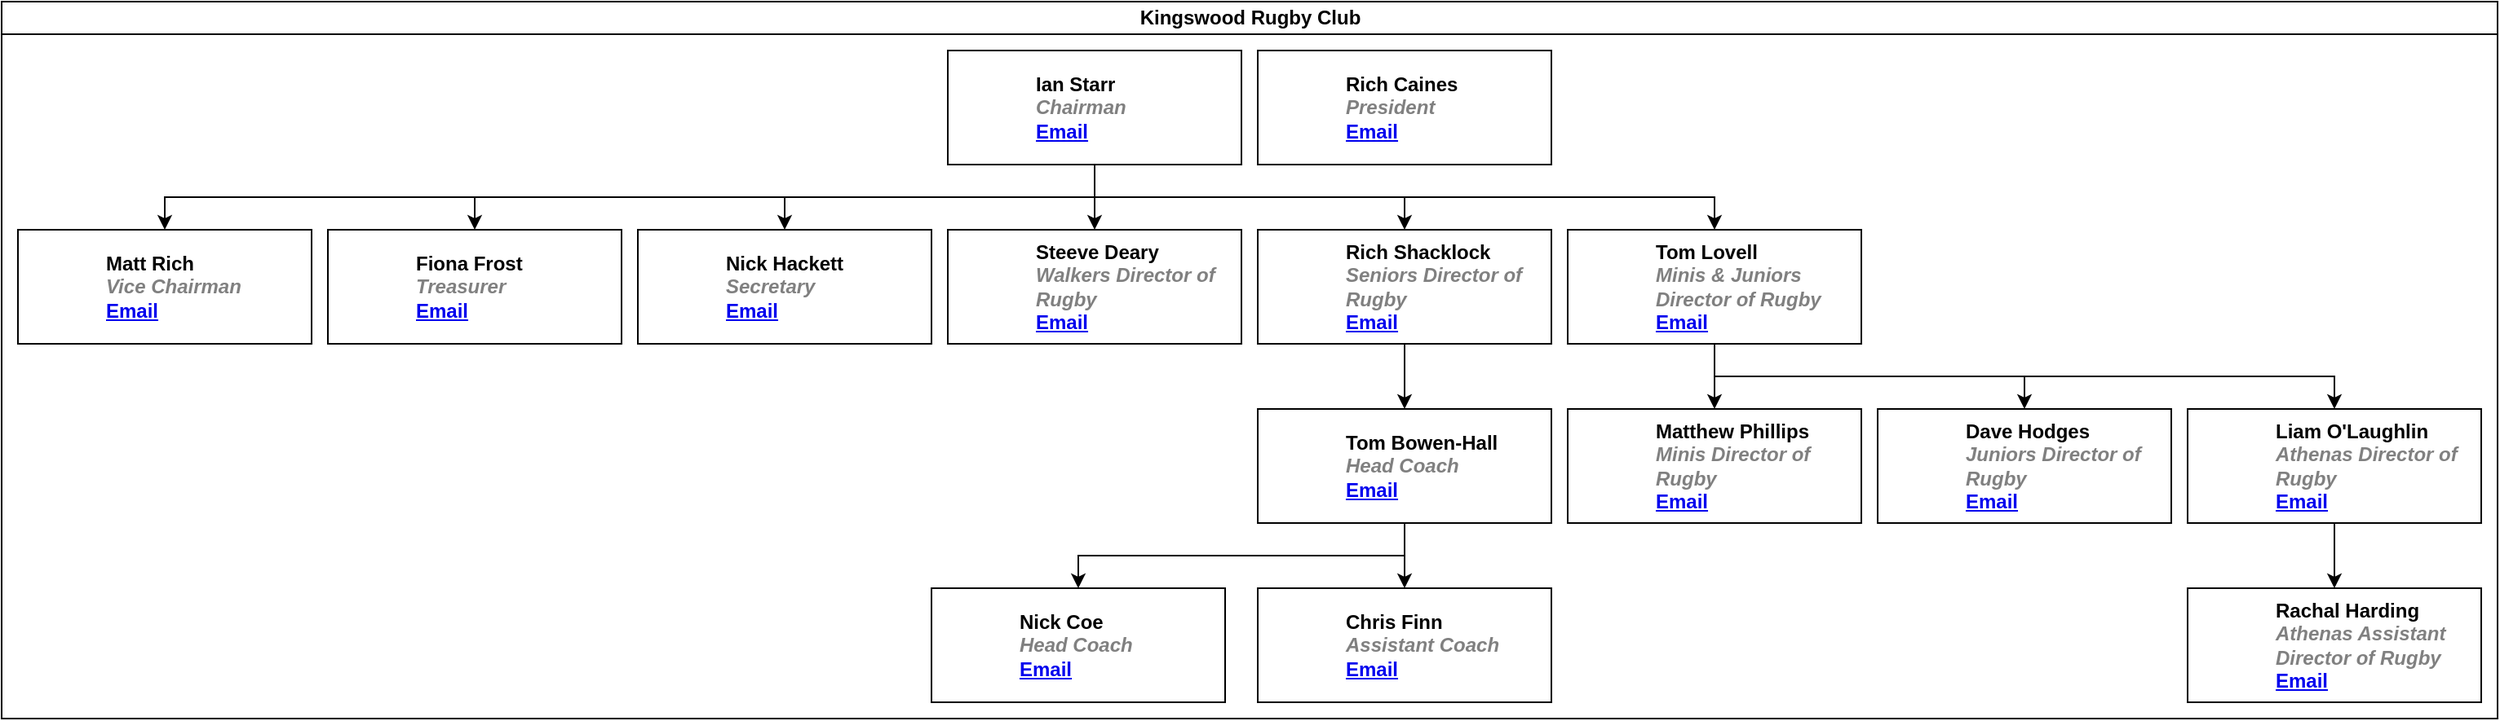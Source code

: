 <mxfile version="26.0.5">
  <diagram id="prtHgNgQTEPvFCAcTncT" name="Page-1">
    <mxGraphModel dx="1687" dy="899" grid="1" gridSize="10" guides="1" tooltips="1" connect="1" arrows="1" fold="1" page="1" pageScale="1" pageWidth="827" pageHeight="1169" math="0" shadow="0">
      <root>
        <mxCell id="0" />
        <mxCell id="1" parent="0" />
        <mxCell id="dNxyNK7c78bLwvsdeMH5-11" value="Kingswood Rugby Club" style="swimlane;html=1;startSize=20;horizontal=1;containerType=tree;glass=0;" parent="1" vertex="1">
          <mxGeometry y="80" width="1530" height="440" as="geometry" />
        </mxCell>
        <UserObject label="%name%&lt;br&gt;&lt;i style=&quot;color: gray&quot;&gt;%position%&lt;/i&gt;&lt;br&gt;&lt;a href=&quot;mailto:%email%&quot;&gt;Email&lt;/a&gt;" name="Ian Starr" position="Chairman" email="chair@kingswoodrfc.co.uk" placeholders="1" id="dNxyNK7c78bLwvsdeMH5-12">
          <mxCell style="label;image=https://cdn3.iconfinder.com/data/icons/user-avatars-1/512/users-3-128.png;whiteSpace=wrap;html=1;rounded=0;glass=0;treeMoving=1;treeFolding=1;" parent="dNxyNK7c78bLwvsdeMH5-11" vertex="1">
            <mxGeometry x="580" y="30" width="180" height="70" as="geometry" />
          </mxCell>
        </UserObject>
        <UserObject label="%name%&lt;br&gt;&lt;i style=&quot;color: gray&quot;&gt;%position%&lt;/i&gt;&lt;br&gt;&lt;a href=&quot;mailto:%email%&quot;&gt;Email&lt;/a&gt;" name="Rich Caines" position="President" email="pres@kingswoodrfc.co.uk" placeholders="1" id="LuRqBmNVZjdzien86iA9-1">
          <mxCell style="label;image=https://cdn3.iconfinder.com/data/icons/user-avatars-1/512/users-3-128.png;whiteSpace=wrap;html=1;rounded=0;glass=0;treeMoving=1;treeFolding=1;" vertex="1" parent="dNxyNK7c78bLwvsdeMH5-11">
            <mxGeometry x="770" y="30" width="180" height="70" as="geometry" />
          </mxCell>
        </UserObject>
        <mxCell id="LuRqBmNVZjdzien86iA9-15" value="" style="edgeStyle=orthogonalEdgeStyle;rounded=0;orthogonalLoop=1;jettySize=auto;html=1;exitX=0.5;exitY=1;exitDx=0;exitDy=0;" edge="1" source="dNxyNK7c78bLwvsdeMH5-12" target="LuRqBmNVZjdzien86iA9-16" parent="dNxyNK7c78bLwvsdeMH5-11">
          <mxGeometry relative="1" as="geometry" />
        </mxCell>
        <UserObject label="%name%&lt;br&gt;&lt;i style=&quot;color: gray&quot;&gt;%position%&lt;/i&gt;&lt;br&gt;&lt;a href=&quot;mailto:%email%&quot;&gt;Email&lt;/a&gt;" name="Matt Rich" position="Vice Chairman" email="chair@kingswoodrfc.co.uk" placeholders="1" id="LuRqBmNVZjdzien86iA9-16">
          <mxCell style="label;image=https://cdn3.iconfinder.com/data/icons/user-avatars-1/512/users-3-128.png;whiteSpace=wrap;html=1;rounded=0;glass=0;treeMoving=1;treeFolding=1;" vertex="1" parent="dNxyNK7c78bLwvsdeMH5-11">
            <mxGeometry x="10" y="140" width="180" height="70" as="geometry" />
          </mxCell>
        </UserObject>
        <mxCell id="LuRqBmNVZjdzien86iA9-17" value="" style="edgeStyle=orthogonalEdgeStyle;rounded=0;orthogonalLoop=1;jettySize=auto;html=1;exitX=0.5;exitY=1;exitDx=0;exitDy=0;" edge="1" source="dNxyNK7c78bLwvsdeMH5-12" target="LuRqBmNVZjdzien86iA9-18" parent="dNxyNK7c78bLwvsdeMH5-11">
          <mxGeometry relative="1" as="geometry" />
        </mxCell>
        <UserObject label="%name%&lt;br&gt;&lt;i style=&quot;color: gray&quot;&gt;%position%&lt;/i&gt;&lt;br&gt;&lt;a href=&quot;mailto:%email%&quot;&gt;Email&lt;/a&gt;" name="Fiona Frost" position="Treasurer" email="chair@kingswoodrfc.co.uk" placeholders="1" id="LuRqBmNVZjdzien86iA9-18">
          <mxCell style="label;image=https://cdn3.iconfinder.com/data/icons/user-avatars-1/512/users-3-128.png;whiteSpace=wrap;html=1;rounded=0;glass=0;treeMoving=1;treeFolding=1;" vertex="1" parent="dNxyNK7c78bLwvsdeMH5-11">
            <mxGeometry x="200" y="140" width="180" height="70" as="geometry" />
          </mxCell>
        </UserObject>
        <mxCell id="LuRqBmNVZjdzien86iA9-19" value="" style="edgeStyle=orthogonalEdgeStyle;rounded=0;orthogonalLoop=1;jettySize=auto;html=1;exitX=0.5;exitY=1;exitDx=0;exitDy=0;" edge="1" source="dNxyNK7c78bLwvsdeMH5-12" target="LuRqBmNVZjdzien86iA9-20" parent="dNxyNK7c78bLwvsdeMH5-11">
          <mxGeometry relative="1" as="geometry" />
        </mxCell>
        <UserObject label="%name%&lt;br&gt;&lt;i style=&quot;color: gray&quot;&gt;%position%&lt;/i&gt;&lt;br&gt;&lt;a href=&quot;mailto:%email%&quot;&gt;Email&lt;/a&gt;" name="Nick Hackett" position="Secretary" email="chair@kingswoodrfc.co.uk" placeholders="1" id="LuRqBmNVZjdzien86iA9-20">
          <mxCell style="label;image=https://cdn3.iconfinder.com/data/icons/user-avatars-1/512/users-3-128.png;whiteSpace=wrap;html=1;rounded=0;glass=0;treeMoving=1;treeFolding=1;" vertex="1" parent="dNxyNK7c78bLwvsdeMH5-11">
            <mxGeometry x="390" y="140" width="180" height="70" as="geometry" />
          </mxCell>
        </UserObject>
        <mxCell id="LuRqBmNVZjdzien86iA9-21" value="" style="edgeStyle=orthogonalEdgeStyle;rounded=0;orthogonalLoop=1;jettySize=auto;html=1;" edge="1" source="dNxyNK7c78bLwvsdeMH5-12" target="LuRqBmNVZjdzien86iA9-22" parent="dNxyNK7c78bLwvsdeMH5-11">
          <mxGeometry relative="1" as="geometry" />
        </mxCell>
        <UserObject label="%name%&lt;br&gt;&lt;i style=&quot;color: gray&quot;&gt;%position%&lt;/i&gt;&lt;br&gt;&lt;a href=&quot;mailto:%email%&quot;&gt;Email&lt;/a&gt;" name="Steeve Deary" position="Walkers Director of Rugby" email="chair@kingswoodrfc.co.uk" placeholders="1" id="LuRqBmNVZjdzien86iA9-22">
          <mxCell style="label;image=https://cdn3.iconfinder.com/data/icons/user-avatars-1/512/users-3-128.png;whiteSpace=wrap;html=1;rounded=0;glass=0;treeMoving=1;treeFolding=1;" vertex="1" parent="dNxyNK7c78bLwvsdeMH5-11">
            <mxGeometry x="580" y="140" width="180" height="70" as="geometry" />
          </mxCell>
        </UserObject>
        <mxCell id="LuRqBmNVZjdzien86iA9-23" value="" style="edgeStyle=orthogonalEdgeStyle;rounded=0;orthogonalLoop=1;jettySize=auto;html=1;exitX=0.5;exitY=1;exitDx=0;exitDy=0;" edge="1" source="dNxyNK7c78bLwvsdeMH5-12" target="LuRqBmNVZjdzien86iA9-24" parent="dNxyNK7c78bLwvsdeMH5-11">
          <mxGeometry relative="1" as="geometry" />
        </mxCell>
        <UserObject label="%name%&lt;br&gt;&lt;i style=&quot;color: gray&quot;&gt;%position%&lt;/i&gt;&lt;br&gt;&lt;a href=&quot;mailto:%email%&quot;&gt;Email&lt;/a&gt;" name="Rich Shacklock" position="Seniors Director of Rugby" email="chair@kingswoodrfc.co.uk" placeholders="1" id="LuRqBmNVZjdzien86iA9-24">
          <mxCell style="label;image=https://cdn3.iconfinder.com/data/icons/user-avatars-1/512/users-3-128.png;whiteSpace=wrap;html=1;rounded=0;glass=0;treeMoving=1;treeFolding=1;" vertex="1" parent="dNxyNK7c78bLwvsdeMH5-11">
            <mxGeometry x="770" y="140" width="180" height="70" as="geometry" />
          </mxCell>
        </UserObject>
        <mxCell id="LuRqBmNVZjdzien86iA9-25" value="" style="edgeStyle=orthogonalEdgeStyle;rounded=0;orthogonalLoop=1;jettySize=auto;html=1;exitX=0.5;exitY=1;exitDx=0;exitDy=0;" edge="1" source="dNxyNK7c78bLwvsdeMH5-12" target="LuRqBmNVZjdzien86iA9-26" parent="dNxyNK7c78bLwvsdeMH5-11">
          <mxGeometry relative="1" as="geometry" />
        </mxCell>
        <UserObject label="%name%&lt;br&gt;&lt;i style=&quot;color: gray&quot;&gt;%position%&lt;/i&gt;&lt;br&gt;&lt;a href=&quot;mailto:%email%&quot;&gt;Email&lt;/a&gt;" name="Tom Lovell" position="Minis &amp; Juniors Director of Rugby" email="chair@kingswoodrfc.co.uk" placeholders="1" id="LuRqBmNVZjdzien86iA9-26">
          <mxCell style="label;image=https://cdn3.iconfinder.com/data/icons/user-avatars-1/512/users-3-128.png;whiteSpace=wrap;html=1;rounded=0;glass=0;treeMoving=1;treeFolding=1;" vertex="1" parent="dNxyNK7c78bLwvsdeMH5-11">
            <mxGeometry x="960" y="140" width="180" height="70" as="geometry" />
          </mxCell>
        </UserObject>
        <mxCell id="LuRqBmNVZjdzien86iA9-29" value="" style="rounded=0;orthogonalLoop=1;jettySize=auto;html=1;" edge="1" target="LuRqBmNVZjdzien86iA9-30" source="LuRqBmNVZjdzien86iA9-24" parent="dNxyNK7c78bLwvsdeMH5-11">
          <mxGeometry relative="1" as="geometry">
            <mxPoint x="100" y="180" as="sourcePoint" />
          </mxGeometry>
        </mxCell>
        <UserObject label="%name%&lt;br&gt;&lt;i style=&quot;color: gray&quot;&gt;%position%&lt;/i&gt;&lt;br&gt;&lt;a href=&quot;mailto:%email%&quot;&gt;Email&lt;/a&gt;" name="Tom Bowen-Hall" position="Head Coach" email="chair@kingswoodrfc.co.uk" placeholders="1" id="LuRqBmNVZjdzien86iA9-30">
          <mxCell style="label;image=https://cdn3.iconfinder.com/data/icons/user-avatars-1/512/users-3-128.png;whiteSpace=wrap;html=1;rounded=0;glass=0;treeMoving=1;treeFolding=1;" vertex="1" parent="dNxyNK7c78bLwvsdeMH5-11">
            <mxGeometry x="770" y="250" width="180" height="70" as="geometry" />
          </mxCell>
        </UserObject>
        <mxCell id="LuRqBmNVZjdzien86iA9-31" value="" style="rounded=0;orthogonalLoop=1;jettySize=auto;html=1;" edge="1" target="LuRqBmNVZjdzien86iA9-32" source="LuRqBmNVZjdzien86iA9-26" parent="dNxyNK7c78bLwvsdeMH5-11">
          <mxGeometry relative="1" as="geometry">
            <mxPoint x="100" y="180" as="sourcePoint" />
          </mxGeometry>
        </mxCell>
        <UserObject label="%name%&lt;br&gt;&lt;i style=&quot;color: gray&quot;&gt;%position%&lt;/i&gt;&lt;br&gt;&lt;a href=&quot;mailto:%email%&quot;&gt;Email&lt;/a&gt;" name="Matthew Phillips" position="Minis Director of Rugby" email="chair@kingswoodrfc.co.uk" placeholders="1" id="LuRqBmNVZjdzien86iA9-32">
          <mxCell style="label;image=https://cdn3.iconfinder.com/data/icons/user-avatars-1/512/users-3-128.png;whiteSpace=wrap;html=1;rounded=0;glass=0;treeMoving=1;treeFolding=1;" vertex="1" parent="dNxyNK7c78bLwvsdeMH5-11">
            <mxGeometry x="960" y="250" width="180" height="70" as="geometry" />
          </mxCell>
        </UserObject>
        <mxCell id="LuRqBmNVZjdzien86iA9-35" value="" style="edgeStyle=orthogonalEdgeStyle;rounded=0;orthogonalLoop=1;jettySize=auto;html=1;movable=1;resizable=1;rotatable=1;deletable=1;editable=1;locked=0;connectable=1;exitX=0.5;exitY=1;exitDx=0;exitDy=0;" edge="1" target="LuRqBmNVZjdzien86iA9-36" source="LuRqBmNVZjdzien86iA9-26" parent="dNxyNK7c78bLwvsdeMH5-11">
          <mxGeometry relative="1" as="geometry">
            <mxPoint x="100" y="180" as="sourcePoint" />
          </mxGeometry>
        </mxCell>
        <UserObject label="%name%&lt;br&gt;&lt;i style=&quot;color: gray&quot;&gt;%position%&lt;/i&gt;&lt;br&gt;&lt;a href=&quot;mailto:%email%&quot;&gt;Email&lt;/a&gt;" name="Dave Hodges" position="Juniors Director of Rugby" email="chair@kingswoodrfc.co.uk" placeholders="1" id="LuRqBmNVZjdzien86iA9-36">
          <mxCell style="label;image=https://cdn3.iconfinder.com/data/icons/user-avatars-1/512/users-3-128.png;whiteSpace=wrap;html=1;rounded=0;glass=0;treeMoving=1;treeFolding=1;" vertex="1" parent="dNxyNK7c78bLwvsdeMH5-11">
            <mxGeometry x="1150" y="250" width="180" height="70" as="geometry" />
          </mxCell>
        </UserObject>
        <mxCell id="LuRqBmNVZjdzien86iA9-38" value="" style="edgeStyle=orthogonalEdgeStyle;rounded=0;orthogonalLoop=1;jettySize=auto;html=1;exitX=0.5;exitY=1;exitDx=0;exitDy=0;" edge="1" target="LuRqBmNVZjdzien86iA9-39" source="LuRqBmNVZjdzien86iA9-26" parent="dNxyNK7c78bLwvsdeMH5-11">
          <mxGeometry relative="1" as="geometry">
            <mxPoint x="100" y="180" as="sourcePoint" />
          </mxGeometry>
        </mxCell>
        <UserObject label="%name%&lt;br&gt;&lt;i style=&quot;color: gray&quot;&gt;%position%&lt;/i&gt;&lt;br&gt;&lt;a href=&quot;mailto:%email%&quot;&gt;Email&lt;/a&gt;" name="Liam O&#39;Laughlin" position="Athenas Director of Rugby" email="chair@kingswoodrfc.co.uk" placeholders="1" id="LuRqBmNVZjdzien86iA9-39">
          <mxCell style="label;image=https://cdn3.iconfinder.com/data/icons/user-avatars-1/512/users-3-128.png;whiteSpace=wrap;html=1;rounded=0;glass=0;treeMoving=1;treeFolding=1;" vertex="1" parent="dNxyNK7c78bLwvsdeMH5-11">
            <mxGeometry x="1340" y="250" width="180" height="70" as="geometry" />
          </mxCell>
        </UserObject>
        <mxCell id="LuRqBmNVZjdzien86iA9-40" value="" style="edgeStyle=orthogonalEdgeStyle;rounded=0;orthogonalLoop=1;jettySize=auto;html=1;exitX=0.5;exitY=1;exitDx=0;exitDy=0;" edge="1" target="LuRqBmNVZjdzien86iA9-41" source="LuRqBmNVZjdzien86iA9-39" parent="dNxyNK7c78bLwvsdeMH5-11">
          <mxGeometry relative="1" as="geometry">
            <mxPoint x="1050" y="290" as="sourcePoint" />
          </mxGeometry>
        </mxCell>
        <UserObject label="%name%&lt;br&gt;&lt;i style=&quot;color: gray&quot;&gt;%position%&lt;/i&gt;&lt;br&gt;&lt;a href=&quot;mailto:%email%&quot;&gt;Email&lt;/a&gt;" name="Rachal Harding" position="Athenas Assistant Director of Rugby" email="chair@kingswoodrfc.co.uk" placeholders="1" id="LuRqBmNVZjdzien86iA9-41">
          <mxCell style="label;image=https://cdn3.iconfinder.com/data/icons/user-avatars-1/512/users-3-128.png;whiteSpace=wrap;html=1;rounded=0;glass=0;treeMoving=1;treeFolding=1;" vertex="1" parent="dNxyNK7c78bLwvsdeMH5-11">
            <mxGeometry x="1340" y="360" width="180" height="70" as="geometry" />
          </mxCell>
        </UserObject>
        <mxCell id="LuRqBmNVZjdzien86iA9-42" value="" style="rounded=0;orthogonalLoop=1;jettySize=auto;html=1;" edge="1" target="LuRqBmNVZjdzien86iA9-43" source="LuRqBmNVZjdzien86iA9-30" parent="dNxyNK7c78bLwvsdeMH5-11">
          <mxGeometry relative="1" as="geometry">
            <mxPoint x="860" y="290" as="sourcePoint" />
          </mxGeometry>
        </mxCell>
        <UserObject label="%name%&lt;br&gt;&lt;i style=&quot;color: gray&quot;&gt;%position%&lt;/i&gt;&lt;br&gt;&lt;a href=&quot;mailto:%email%&quot;&gt;Email&lt;/a&gt;" name="Chris Finn" position="Assistant Coach" email="chair@kingswoodrfc.co.uk" placeholders="1" id="LuRqBmNVZjdzien86iA9-43">
          <mxCell style="label;image=https://cdn3.iconfinder.com/data/icons/user-avatars-1/512/users-3-128.png;whiteSpace=wrap;html=1;rounded=0;glass=0;treeMoving=1;treeFolding=1;" vertex="1" parent="dNxyNK7c78bLwvsdeMH5-11">
            <mxGeometry x="770" y="360" width="180" height="70" as="geometry" />
          </mxCell>
        </UserObject>
        <mxCell id="LuRqBmNVZjdzien86iA9-44" value="" style="rounded=0;orthogonalLoop=1;jettySize=auto;html=1;edgeStyle=orthogonalEdgeStyle;exitX=0.5;exitY=1;exitDx=0;exitDy=0;" edge="1" target="LuRqBmNVZjdzien86iA9-45" source="LuRqBmNVZjdzien86iA9-30" parent="dNxyNK7c78bLwvsdeMH5-11">
          <mxGeometry relative="1" as="geometry">
            <mxPoint x="860" y="290" as="sourcePoint" />
          </mxGeometry>
        </mxCell>
        <UserObject label="%name%&lt;br&gt;&lt;i style=&quot;color: gray&quot;&gt;%position%&lt;/i&gt;&lt;br&gt;&lt;a href=&quot;mailto:%email%&quot;&gt;Email&lt;/a&gt;" name="Nick Coe" position="Head Coach" email="chair@kingswoodrfc.co.uk" placeholders="1" id="LuRqBmNVZjdzien86iA9-45">
          <mxCell style="label;image=https://cdn3.iconfinder.com/data/icons/user-avatars-1/512/users-3-128.png;whiteSpace=wrap;html=1;rounded=0;glass=0;treeMoving=1;treeFolding=1;" vertex="1" parent="dNxyNK7c78bLwvsdeMH5-11">
            <mxGeometry x="570" y="360" width="180" height="70" as="geometry" />
          </mxCell>
        </UserObject>
      </root>
    </mxGraphModel>
  </diagram>
</mxfile>
